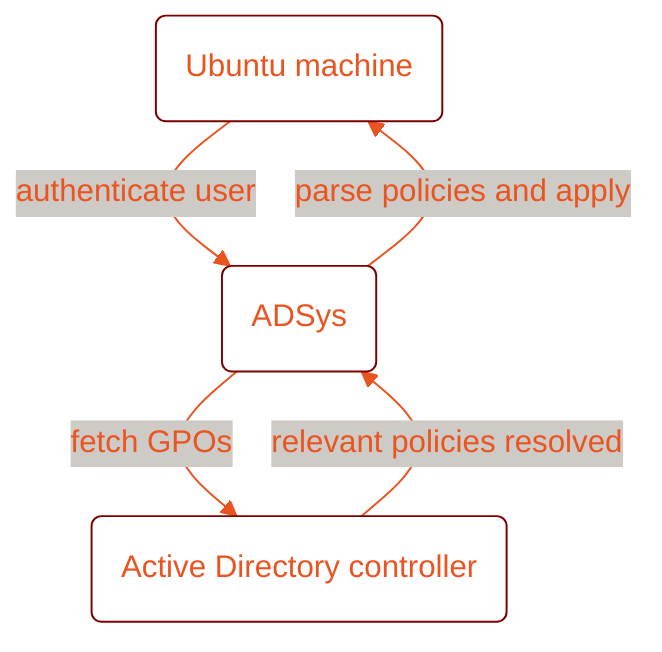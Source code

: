 %%{init: {"theme": "base", "themeVariables": {
      'background': '#DDC9D4',
      'primaryColor': '#FFF',
      'primaryTextColor': '#E95420',
      'primaryBorderColor': '#7C0000',
      'lineColor': '#E95420',
      'secondaryColor': '#CECAC5'
}}}%%
flowchart TB
    adcli(Ubuntu machine)
    adsys(ADSys)
    adcon(Active Directory controller)

    adcli --"authenticate user"--> adsys
    adsys --"fetch GPOs"--> adcon
    adcon --"relevant policies resolved"--> adsys
    adsys --"parse policies and apply"--> adcli
